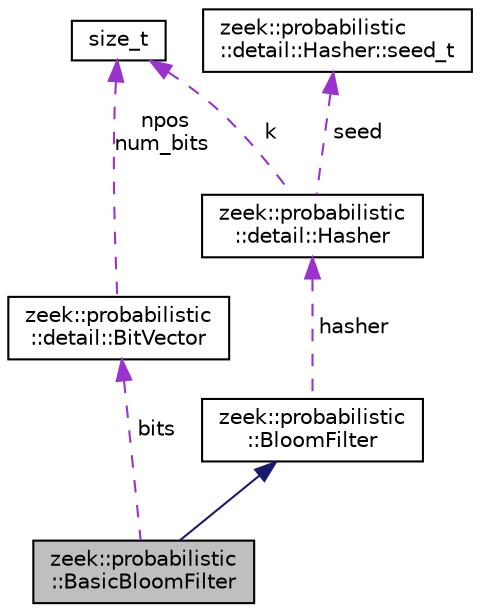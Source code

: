 digraph "zeek::probabilistic::BasicBloomFilter"
{
 // LATEX_PDF_SIZE
  edge [fontname="Helvetica",fontsize="10",labelfontname="Helvetica",labelfontsize="10"];
  node [fontname="Helvetica",fontsize="10",shape=record];
  Node1 [label="zeek::probabilistic\l::BasicBloomFilter",height=0.2,width=0.4,color="black", fillcolor="grey75", style="filled", fontcolor="black",tooltip=" "];
  Node2 -> Node1 [dir="back",color="midnightblue",fontsize="10",style="solid",fontname="Helvetica"];
  Node2 [label="zeek::probabilistic\l::BloomFilter",height=0.2,width=0.4,color="black", fillcolor="white", style="filled",URL="$d5/d71/classzeek_1_1probabilistic_1_1BloomFilter.html",tooltip=" "];
  Node3 -> Node2 [dir="back",color="darkorchid3",fontsize="10",style="dashed",label=" hasher" ,fontname="Helvetica"];
  Node3 [label="zeek::probabilistic\l::detail::Hasher",height=0.2,width=0.4,color="black", fillcolor="white", style="filled",URL="$d7/d73/classzeek_1_1probabilistic_1_1detail_1_1Hasher.html",tooltip=" "];
  Node4 -> Node3 [dir="back",color="darkorchid3",fontsize="10",style="dashed",label=" k" ,fontname="Helvetica"];
  Node4 [label="size_t",height=0.2,width=0.4,color="black", fillcolor="white", style="filled",tooltip=" "];
  Node5 -> Node3 [dir="back",color="darkorchid3",fontsize="10",style="dashed",label=" seed" ,fontname="Helvetica"];
  Node5 [label="zeek::probabilistic\l::detail::Hasher::seed_t",height=0.2,width=0.4,color="black", fillcolor="white", style="filled",URL="$df/d54/structzeek_1_1probabilistic_1_1detail_1_1Hasher_1_1seed__t.html",tooltip=" "];
  Node6 -> Node1 [dir="back",color="darkorchid3",fontsize="10",style="dashed",label=" bits" ,fontname="Helvetica"];
  Node6 [label="zeek::probabilistic\l::detail::BitVector",height=0.2,width=0.4,color="black", fillcolor="white", style="filled",URL="$de/de6/classzeek_1_1probabilistic_1_1detail_1_1BitVector.html",tooltip=" "];
  Node4 -> Node6 [dir="back",color="darkorchid3",fontsize="10",style="dashed",label=" npos\nnum_bits" ,fontname="Helvetica"];
}
